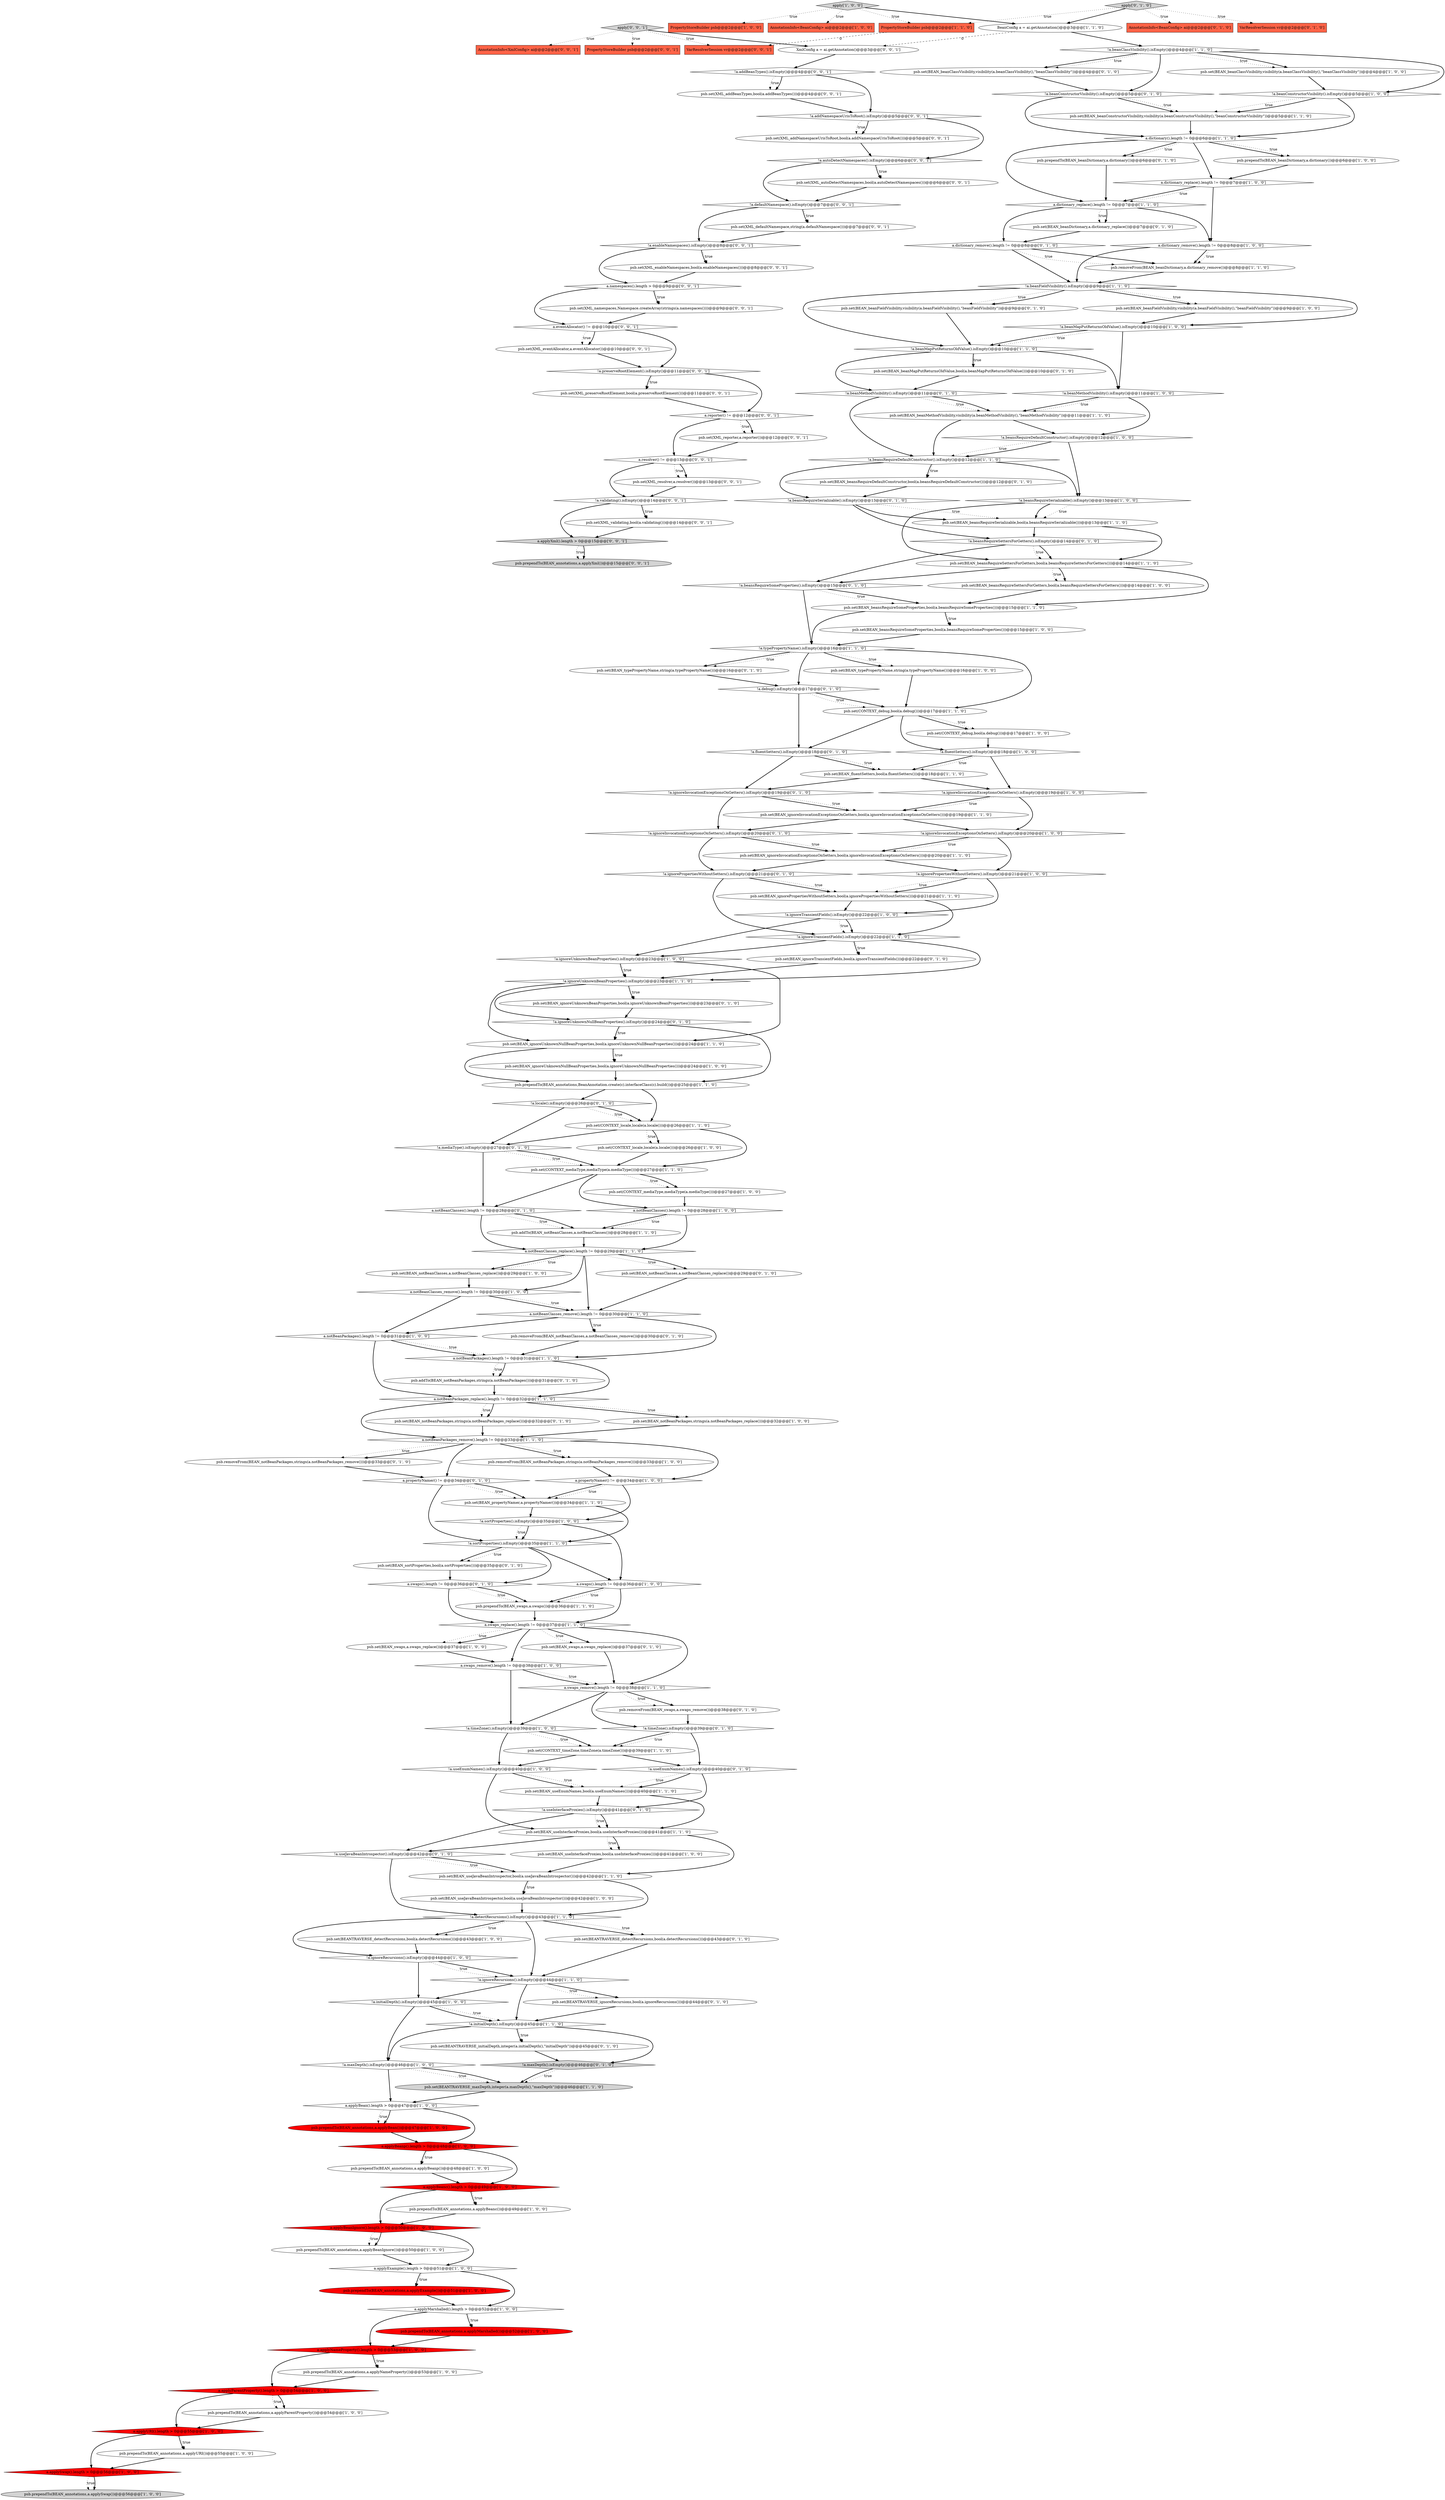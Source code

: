 digraph {
125 [style = filled, label = "!a.beansRequireSettersForGetters().isEmpty()@@@14@@@['0', '1', '0']", fillcolor = white, shape = diamond image = "AAA0AAABBB2BBB"];
111 [style = filled, label = "!a.fluentSetters().isEmpty()@@@18@@@['0', '1', '0']", fillcolor = white, shape = diamond image = "AAA0AAABBB2BBB"];
71 [style = filled, label = "PropertyStoreBuilder psb@@@2@@@['1', '0', '0']", fillcolor = tomato, shape = box image = "AAA0AAABBB1BBB"];
157 [style = filled, label = "XmlConfig a = ai.getAnnotation()@@@3@@@['0', '0', '1']", fillcolor = white, shape = ellipse image = "AAA0AAABBB3BBB"];
170 [style = filled, label = "!a.enableNamespaces().isEmpty()@@@8@@@['0', '0', '1']", fillcolor = white, shape = diamond image = "AAA0AAABBB3BBB"];
15 [style = filled, label = "a.applyBeanIgnore().length > 0@@@50@@@['1', '0', '0']", fillcolor = red, shape = diamond image = "AAA1AAABBB1BBB"];
128 [style = filled, label = "!a.ignorePropertiesWithoutSetters().isEmpty()@@@21@@@['0', '1', '0']", fillcolor = white, shape = diamond image = "AAA0AAABBB2BBB"];
166 [style = filled, label = "psb.set(XML_addNamespaceUrisToRoot,bool(a.addNamespaceUrisToRoot()))@@@5@@@['0', '0', '1']", fillcolor = white, shape = ellipse image = "AAA0AAABBB3BBB"];
25 [style = filled, label = "a.dictionary_remove().length != 0@@@8@@@['1', '0', '0']", fillcolor = white, shape = diamond image = "AAA0AAABBB1BBB"];
43 [style = filled, label = "psb.set(BEAN_useInterfaceProxies,bool(a.useInterfaceProxies()))@@@41@@@['1', '1', '0']", fillcolor = white, shape = ellipse image = "AAA0AAABBB1BBB"];
116 [style = filled, label = "psb.set(BEAN_beanClassVisibility,visibility(a.beanClassVisibility(),\"beanClassVisibility\"))@@@4@@@['0', '1', '0']", fillcolor = white, shape = ellipse image = "AAA0AAABBB2BBB"];
178 [style = filled, label = "!a.validating().isEmpty()@@@14@@@['0', '0', '1']", fillcolor = white, shape = diamond image = "AAA0AAABBB3BBB"];
50 [style = filled, label = "!a.beansRequireDefaultConstructor().isEmpty()@@@12@@@['1', '0', '0']", fillcolor = white, shape = diamond image = "AAA0AAABBB1BBB"];
130 [style = filled, label = "!a.ignoreUnknownNullBeanProperties().isEmpty()@@@24@@@['0', '1', '0']", fillcolor = white, shape = diamond image = "AAA0AAABBB2BBB"];
57 [style = filled, label = "psb.prependTo(BEAN_beanDictionary,a.dictionary())@@@6@@@['1', '0', '0']", fillcolor = white, shape = ellipse image = "AAA0AAABBB1BBB"];
94 [style = filled, label = "a.notBeanPackages_remove().length != 0@@@33@@@['1', '1', '0']", fillcolor = white, shape = diamond image = "AAA0AAABBB1BBB"];
152 [style = filled, label = "!a.beansRequireSomeProperties().isEmpty()@@@15@@@['0', '1', '0']", fillcolor = white, shape = diamond image = "AAA0AAABBB2BBB"];
156 [style = filled, label = "!a.defaultNamespace().isEmpty()@@@7@@@['0', '0', '1']", fillcolor = white, shape = diamond image = "AAA0AAABBB3BBB"];
104 [style = filled, label = "!a.ignoreRecursions().isEmpty()@@@44@@@['1', '1', '0']", fillcolor = white, shape = diamond image = "AAA0AAABBB1BBB"];
164 [style = filled, label = "psb.set(XML_defaultNamespace,string(a.defaultNamespace()))@@@7@@@['0', '0', '1']", fillcolor = white, shape = ellipse image = "AAA0AAABBB3BBB"];
69 [style = filled, label = "a.applyParentProperty().length > 0@@@54@@@['1', '0', '0']", fillcolor = red, shape = diamond image = "AAA1AAABBB1BBB"];
172 [style = filled, label = "!a.preserveRootElement().isEmpty()@@@11@@@['0', '0', '1']", fillcolor = white, shape = diamond image = "AAA0AAABBB3BBB"];
61 [style = filled, label = "!a.fluentSetters().isEmpty()@@@18@@@['1', '0', '0']", fillcolor = white, shape = diamond image = "AAA0AAABBB1BBB"];
120 [style = filled, label = "!a.beanConstructorVisibility().isEmpty()@@@5@@@['0', '1', '0']", fillcolor = white, shape = diamond image = "AAA0AAABBB2BBB"];
65 [style = filled, label = "psb.prependTo(BEAN_annotations,a.applyBean())@@@47@@@['1', '0', '0']", fillcolor = red, shape = ellipse image = "AAA1AAABBB1BBB"];
9 [style = filled, label = "!a.ignoreUnknownBeanProperties().isEmpty()@@@23@@@['1', '1', '0']", fillcolor = white, shape = diamond image = "AAA0AAABBB1BBB"];
8 [style = filled, label = "psb.set(BEAN_useJavaBeanIntrospector,bool(a.useJavaBeanIntrospector()))@@@42@@@['1', '0', '0']", fillcolor = white, shape = ellipse image = "AAA0AAABBB1BBB"];
101 [style = filled, label = "psb.set(CONTEXT_locale,locale(a.locale()))@@@26@@@['1', '1', '0']", fillcolor = white, shape = ellipse image = "AAA0AAABBB1BBB"];
121 [style = filled, label = "AnnotationInfo<BeanConfig> ai@@@2@@@['0', '1', '0']", fillcolor = tomato, shape = box image = "AAA0AAABBB2BBB"];
97 [style = filled, label = "psb.set(BEAN_fluentSetters,bool(a.fluentSetters()))@@@18@@@['1', '1', '0']", fillcolor = white, shape = ellipse image = "AAA0AAABBB1BBB"];
79 [style = filled, label = "apply['1', '0', '0']", fillcolor = lightgray, shape = diamond image = "AAA0AAABBB1BBB"];
22 [style = filled, label = "AnnotationInfo<BeanConfig> ai@@@2@@@['1', '0', '0']", fillcolor = tomato, shape = box image = "AAA0AAABBB1BBB"];
146 [style = filled, label = "psb.removeFrom(BEAN_notBeanPackages,strings(a.notBeanPackages_remove()))@@@33@@@['0', '1', '0']", fillcolor = white, shape = ellipse image = "AAA0AAABBB2BBB"];
66 [style = filled, label = "psb.removeFrom(BEAN_beanDictionary,a.dictionary_remove())@@@8@@@['1', '1', '0']", fillcolor = white, shape = ellipse image = "AAA0AAABBB1BBB"];
108 [style = filled, label = "a.dictionary_replace().length != 0@@@7@@@['1', '0', '0']", fillcolor = white, shape = diamond image = "AAA0AAABBB1BBB"];
119 [style = filled, label = "!a.ignoreInvocationExceptionsOnSetters().isEmpty()@@@20@@@['0', '1', '0']", fillcolor = white, shape = diamond image = "AAA0AAABBB2BBB"];
110 [style = filled, label = "!a.useJavaBeanIntrospector().isEmpty()@@@42@@@['0', '1', '0']", fillcolor = white, shape = diamond image = "AAA0AAABBB2BBB"];
124 [style = filled, label = "VarResolverSession vr@@@2@@@['0', '1', '0']", fillcolor = tomato, shape = box image = "AAA0AAABBB2BBB"];
42 [style = filled, label = "!a.ignoreInvocationExceptionsOnSetters().isEmpty()@@@20@@@['1', '0', '0']", fillcolor = white, shape = diamond image = "AAA0AAABBB1BBB"];
16 [style = filled, label = "psb.set(CONTEXT_mediaType,mediaType(a.mediaType()))@@@27@@@['1', '0', '0']", fillcolor = white, shape = ellipse image = "AAA0AAABBB1BBB"];
122 [style = filled, label = "psb.set(BEAN_beanFieldVisibility,visibility(a.beanFieldVisibility(),\"beanFieldVisibility\"))@@@9@@@['0', '1', '0']", fillcolor = white, shape = ellipse image = "AAA0AAABBB2BBB"];
147 [style = filled, label = "a.dictionary_remove().length != 0@@@8@@@['0', '1', '0']", fillcolor = white, shape = diamond image = "AAA0AAABBB2BBB"];
153 [style = filled, label = "psb.set(BEAN_notBeanPackages,strings(a.notBeanPackages_replace()))@@@32@@@['0', '1', '0']", fillcolor = white, shape = ellipse image = "AAA0AAABBB2BBB"];
10 [style = filled, label = "psb.prependTo(BEAN_annotations,a.applyBeanc())@@@49@@@['1', '0', '0']", fillcolor = white, shape = ellipse image = "AAA0AAABBB1BBB"];
99 [style = filled, label = "psb.set(BEAN_notBeanClasses,a.notBeanClasses_replace())@@@29@@@['1', '0', '0']", fillcolor = white, shape = ellipse image = "AAA0AAABBB1BBB"];
179 [style = filled, label = "psb.set(XML_autoDetectNamespaces,bool(a.autoDetectNamespaces()))@@@6@@@['0', '0', '1']", fillcolor = white, shape = ellipse image = "AAA0AAABBB3BBB"];
117 [style = filled, label = "!a.timeZone().isEmpty()@@@39@@@['0', '1', '0']", fillcolor = white, shape = diamond image = "AAA0AAABBB2BBB"];
48 [style = filled, label = "psb.set(BEAN_beanClassVisibility,visibility(a.beanClassVisibility(),\"beanClassVisibility\"))@@@4@@@['1', '0', '0']", fillcolor = white, shape = ellipse image = "AAA0AAABBB1BBB"];
1 [style = filled, label = "psb.set(BEAN_beansRequireSomeProperties,bool(a.beansRequireSomeProperties()))@@@15@@@['1', '0', '0']", fillcolor = white, shape = ellipse image = "AAA0AAABBB1BBB"];
35 [style = filled, label = "!a.beanMapPutReturnsOldValue().isEmpty()@@@10@@@['1', '0', '0']", fillcolor = white, shape = diamond image = "AAA0AAABBB1BBB"];
173 [style = filled, label = "VarResolverSession vr@@@2@@@['0', '0', '1']", fillcolor = tomato, shape = box image = "AAA0AAABBB3BBB"];
81 [style = filled, label = "!a.initialDepth().isEmpty()@@@45@@@['1', '1', '0']", fillcolor = white, shape = diamond image = "AAA0AAABBB1BBB"];
56 [style = filled, label = "psb.set(BEAN_beansRequireSettersForGetters,bool(a.beansRequireSettersForGetters()))@@@14@@@['1', '1', '0']", fillcolor = white, shape = ellipse image = "AAA0AAABBB1BBB"];
123 [style = filled, label = "a.notBeanClasses().length != 0@@@28@@@['0', '1', '0']", fillcolor = white, shape = diamond image = "AAA0AAABBB2BBB"];
90 [style = filled, label = "a.applyNameProperty().length > 0@@@53@@@['1', '0', '0']", fillcolor = red, shape = diamond image = "AAA1AAABBB1BBB"];
134 [style = filled, label = "psb.set(BEAN_typePropertyName,string(a.typePropertyName()))@@@16@@@['0', '1', '0']", fillcolor = white, shape = ellipse image = "AAA0AAABBB2BBB"];
36 [style = filled, label = "psb.set(BEAN_beanMethodVisibility,visibility(a.beanMethodVisibility(),\"beanMethodVisibility\"))@@@11@@@['1', '1', '0']", fillcolor = white, shape = ellipse image = "AAA0AAABBB1BBB"];
112 [style = filled, label = "psb.set(BEAN_swaps,a.swaps_replace())@@@37@@@['0', '1', '0']", fillcolor = white, shape = ellipse image = "AAA0AAABBB2BBB"];
3 [style = filled, label = "psb.prependTo(BEAN_annotations,a.applyBeanIgnore())@@@50@@@['1', '0', '0']", fillcolor = white, shape = ellipse image = "AAA0AAABBB1BBB"];
60 [style = filled, label = "psb.prependTo(BEAN_annotations,a.applyExample())@@@51@@@['1', '0', '0']", fillcolor = red, shape = ellipse image = "AAA1AAABBB1BBB"];
0 [style = filled, label = "a.applyMarshalled().length > 0@@@52@@@['1', '0', '0']", fillcolor = white, shape = diamond image = "AAA0AAABBB1BBB"];
5 [style = filled, label = "!a.beanMethodVisibility().isEmpty()@@@11@@@['1', '0', '0']", fillcolor = white, shape = diamond image = "AAA0AAABBB1BBB"];
39 [style = filled, label = "a.notBeanPackages().length != 0@@@31@@@['1', '0', '0']", fillcolor = white, shape = diamond image = "AAA0AAABBB1BBB"];
55 [style = filled, label = "psb.set(BEAN_swaps,a.swaps_replace())@@@37@@@['1', '0', '0']", fillcolor = white, shape = ellipse image = "AAA0AAABBB1BBB"];
82 [style = filled, label = "!a.beanClassVisibility().isEmpty()@@@4@@@['1', '1', '0']", fillcolor = white, shape = diamond image = "AAA0AAABBB1BBB"];
143 [style = filled, label = "!a.ignoreInvocationExceptionsOnGetters().isEmpty()@@@19@@@['0', '1', '0']", fillcolor = white, shape = diamond image = "AAA0AAABBB2BBB"];
118 [style = filled, label = "apply['0', '1', '0']", fillcolor = lightgray, shape = diamond image = "AAA0AAABBB2BBB"];
58 [style = filled, label = "!a.typePropertyName().isEmpty()@@@16@@@['1', '1', '0']", fillcolor = white, shape = diamond image = "AAA0AAABBB1BBB"];
89 [style = filled, label = "psb.set(CONTEXT_locale,locale(a.locale()))@@@26@@@['1', '0', '0']", fillcolor = white, shape = ellipse image = "AAA0AAABBB1BBB"];
107 [style = filled, label = "a.applySwap().length > 0@@@56@@@['1', '0', '0']", fillcolor = red, shape = diamond image = "AAA1AAABBB1BBB"];
26 [style = filled, label = "!a.ignoreTransientFields().isEmpty()@@@22@@@['1', '0', '0']", fillcolor = white, shape = diamond image = "AAA0AAABBB1BBB"];
30 [style = filled, label = "a.applyURI().length > 0@@@55@@@['1', '0', '0']", fillcolor = red, shape = diamond image = "AAA1AAABBB1BBB"];
88 [style = filled, label = "psb.set(CONTEXT_debug,bool(a.debug()))@@@17@@@['1', '1', '0']", fillcolor = white, shape = ellipse image = "AAA0AAABBB1BBB"];
168 [style = filled, label = "!a.addBeanTypes().isEmpty()@@@4@@@['0', '0', '1']", fillcolor = white, shape = diamond image = "AAA0AAABBB3BBB"];
160 [style = filled, label = "a.reporter() != @@@12@@@['0', '0', '1']", fillcolor = white, shape = diamond image = "AAA0AAABBB3BBB"];
87 [style = filled, label = "psb.set(BEAN_beansRequireSerializable,bool(a.beansRequireSerializable()))@@@13@@@['1', '1', '0']", fillcolor = white, shape = ellipse image = "AAA0AAABBB1BBB"];
2 [style = filled, label = "psb.prependTo(BEAN_annotations,BeanAnnotation.create(c).interfaceClass(c).build())@@@25@@@['1', '1', '0']", fillcolor = white, shape = ellipse image = "AAA0AAABBB1BBB"];
53 [style = filled, label = "!a.useEnumNames().isEmpty()@@@40@@@['1', '0', '0']", fillcolor = white, shape = diamond image = "AAA0AAABBB1BBB"];
151 [style = filled, label = "psb.removeFrom(BEAN_notBeanClasses,a.notBeanClasses_remove())@@@30@@@['0', '1', '0']", fillcolor = white, shape = ellipse image = "AAA0AAABBB2BBB"];
6 [style = filled, label = "psb.set(BEAN_beansRequireSomeProperties,bool(a.beansRequireSomeProperties()))@@@15@@@['1', '1', '0']", fillcolor = white, shape = ellipse image = "AAA0AAABBB1BBB"];
132 [style = filled, label = "!a.maxDepth().isEmpty()@@@46@@@['0', '1', '0']", fillcolor = lightgray, shape = diamond image = "AAA0AAABBB2BBB"];
139 [style = filled, label = "!a.beansRequireSerializable().isEmpty()@@@13@@@['0', '1', '0']", fillcolor = white, shape = diamond image = "AAA0AAABBB2BBB"];
52 [style = filled, label = "psb.set(CONTEXT_timeZone,timeZone(a.timeZone()))@@@39@@@['1', '1', '0']", fillcolor = white, shape = ellipse image = "AAA0AAABBB1BBB"];
175 [style = filled, label = "psb.set(XML_preserveRootElement,bool(a.preserveRootElement()))@@@11@@@['0', '0', '1']", fillcolor = white, shape = ellipse image = "AAA0AAABBB3BBB"];
27 [style = filled, label = "a.swaps().length != 0@@@36@@@['1', '0', '0']", fillcolor = white, shape = diamond image = "AAA0AAABBB1BBB"];
167 [style = filled, label = "a.namespaces().length > 0@@@9@@@['0', '0', '1']", fillcolor = white, shape = diamond image = "AAA0AAABBB3BBB"];
163 [style = filled, label = "psb.set(XML_enableNamespaces,bool(a.enableNamespaces()))@@@8@@@['0', '0', '1']", fillcolor = white, shape = ellipse image = "AAA0AAABBB3BBB"];
37 [style = filled, label = "psb.prependTo(BEAN_annotations,a.applyBeanp())@@@48@@@['1', '0', '0']", fillcolor = white, shape = ellipse image = "AAA0AAABBB1BBB"];
19 [style = filled, label = "psb.set(BEAN_typePropertyName,string(a.typePropertyName()))@@@16@@@['1', '0', '0']", fillcolor = white, shape = ellipse image = "AAA0AAABBB1BBB"];
51 [style = filled, label = "a.applyExample().length > 0@@@51@@@['1', '0', '0']", fillcolor = white, shape = diamond image = "AAA0AAABBB1BBB"];
113 [style = filled, label = "!a.useInterfaceProxies().isEmpty()@@@41@@@['0', '1', '0']", fillcolor = white, shape = diamond image = "AAA0AAABBB2BBB"];
64 [style = filled, label = "psb.prependTo(BEAN_annotations,a.applySwap())@@@56@@@['1', '0', '0']", fillcolor = lightgray, shape = ellipse image = "AAA0AAABBB1BBB"];
106 [style = filled, label = "psb.set(BEAN_ignoreUnknownNullBeanProperties,bool(a.ignoreUnknownNullBeanProperties()))@@@24@@@['1', '1', '0']", fillcolor = white, shape = ellipse image = "AAA0AAABBB1BBB"];
20 [style = filled, label = "a.notBeanClasses_remove().length != 0@@@30@@@['1', '0', '0']", fillcolor = white, shape = diamond image = "AAA0AAABBB1BBB"];
76 [style = filled, label = "psb.set(BEAN_useEnumNames,bool(a.useEnumNames()))@@@40@@@['1', '1', '0']", fillcolor = white, shape = ellipse image = "AAA0AAABBB1BBB"];
150 [style = filled, label = "psb.set(BEAN_beansRequireDefaultConstructor,bool(a.beansRequireDefaultConstructor()))@@@12@@@['0', '1', '0']", fillcolor = white, shape = ellipse image = "AAA0AAABBB2BBB"];
174 [style = filled, label = "psb.set(XML_eventAllocator,a.eventAllocator())@@@10@@@['0', '0', '1']", fillcolor = white, shape = ellipse image = "AAA0AAABBB3BBB"];
103 [style = filled, label = "a.swaps_replace().length != 0@@@37@@@['1', '1', '0']", fillcolor = white, shape = diamond image = "AAA0AAABBB1BBB"];
38 [style = filled, label = "psb.prependTo(BEAN_annotations,a.applyNameProperty())@@@53@@@['1', '0', '0']", fillcolor = white, shape = ellipse image = "AAA0AAABBB1BBB"];
155 [style = filled, label = "a.resolver() != @@@13@@@['0', '0', '1']", fillcolor = white, shape = diamond image = "AAA0AAABBB3BBB"];
46 [style = filled, label = "!a.ignoreInvocationExceptionsOnGetters().isEmpty()@@@19@@@['1', '0', '0']", fillcolor = white, shape = diamond image = "AAA0AAABBB1BBB"];
63 [style = filled, label = "a.dictionary().length != 0@@@6@@@['1', '1', '0']", fillcolor = white, shape = diamond image = "AAA0AAABBB1BBB"];
78 [style = filled, label = "psb.set(BEAN_ignorePropertiesWithoutSetters,bool(a.ignorePropertiesWithoutSetters()))@@@21@@@['1', '1', '0']", fillcolor = white, shape = ellipse image = "AAA0AAABBB1BBB"];
62 [style = filled, label = "!a.beanFieldVisibility().isEmpty()@@@9@@@['1', '1', '0']", fillcolor = white, shape = diamond image = "AAA0AAABBB1BBB"];
74 [style = filled, label = "a.notBeanPackages().length != 0@@@31@@@['1', '1', '0']", fillcolor = white, shape = diamond image = "AAA0AAABBB1BBB"];
75 [style = filled, label = "!a.beanMapPutReturnsOldValue().isEmpty()@@@10@@@['1', '1', '0']", fillcolor = white, shape = diamond image = "AAA0AAABBB1BBB"];
169 [style = filled, label = "!a.autoDetectNamespaces().isEmpty()@@@6@@@['0', '0', '1']", fillcolor = white, shape = diamond image = "AAA0AAABBB3BBB"];
29 [style = filled, label = "a.applyBean().length > 0@@@47@@@['1', '0', '0']", fillcolor = white, shape = diamond image = "AAA0AAABBB1BBB"];
138 [style = filled, label = "psb.addTo(BEAN_notBeanPackages,strings(a.notBeanPackages()))@@@31@@@['0', '1', '0']", fillcolor = white, shape = ellipse image = "AAA0AAABBB2BBB"];
40 [style = filled, label = "!a.sortProperties().isEmpty()@@@35@@@['1', '0', '0']", fillcolor = white, shape = diamond image = "AAA0AAABBB1BBB"];
181 [style = filled, label = "apply['0', '0', '1']", fillcolor = lightgray, shape = diamond image = "AAA0AAABBB3BBB"];
14 [style = filled, label = "psb.set(BEAN_ignoreUnknownNullBeanProperties,bool(a.ignoreUnknownNullBeanProperties()))@@@24@@@['1', '0', '0']", fillcolor = white, shape = ellipse image = "AAA0AAABBB1BBB"];
80 [style = filled, label = "psb.set(CONTEXT_mediaType,mediaType(a.mediaType()))@@@27@@@['1', '1', '0']", fillcolor = white, shape = ellipse image = "AAA0AAABBB1BBB"];
17 [style = filled, label = "psb.prependTo(BEAN_annotations,a.applyURI())@@@55@@@['1', '0', '0']", fillcolor = white, shape = ellipse image = "AAA0AAABBB1BBB"];
86 [style = filled, label = "psb.set(BEAN_useJavaBeanIntrospector,bool(a.useJavaBeanIntrospector()))@@@42@@@['1', '1', '0']", fillcolor = white, shape = ellipse image = "AAA0AAABBB1BBB"];
133 [style = filled, label = "psb.prependTo(BEAN_beanDictionary,a.dictionary())@@@6@@@['0', '1', '0']", fillcolor = white, shape = ellipse image = "AAA0AAABBB2BBB"];
136 [style = filled, label = "a.propertyNamer() != @@@34@@@['0', '1', '0']", fillcolor = white, shape = diamond image = "AAA0AAABBB2BBB"];
73 [style = filled, label = "!a.sortProperties().isEmpty()@@@35@@@['1', '1', '0']", fillcolor = white, shape = diamond image = "AAA0AAABBB1BBB"];
41 [style = filled, label = "psb.addTo(BEAN_notBeanClasses,a.notBeanClasses())@@@28@@@['1', '1', '0']", fillcolor = white, shape = ellipse image = "AAA0AAABBB1BBB"];
96 [style = filled, label = "psb.set(BEAN_beanConstructorVisibility,visibility(a.beanConstructorVisibility(),\"beanConstructorVisibility\"))@@@5@@@['1', '1', '0']", fillcolor = white, shape = ellipse image = "AAA0AAABBB1BBB"];
68 [style = filled, label = "a.applyBeanp().length > 0@@@48@@@['1', '0', '0']", fillcolor = red, shape = diamond image = "AAA1AAABBB1BBB"];
12 [style = filled, label = "!a.initialDepth().isEmpty()@@@45@@@['1', '0', '0']", fillcolor = white, shape = diamond image = "AAA0AAABBB1BBB"];
83 [style = filled, label = "psb.prependTo(BEAN_annotations,a.applyMarshalled())@@@52@@@['1', '0', '0']", fillcolor = red, shape = ellipse image = "AAA1AAABBB1BBB"];
67 [style = filled, label = "a.notBeanClasses_remove().length != 0@@@30@@@['1', '1', '0']", fillcolor = white, shape = diamond image = "AAA0AAABBB1BBB"];
142 [style = filled, label = "!a.locale().isEmpty()@@@26@@@['0', '1', '0']", fillcolor = white, shape = diamond image = "AAA0AAABBB2BBB"];
176 [style = filled, label = "psb.prependTo(BEAN_annotations,a.applyXml())@@@15@@@['0', '0', '1']", fillcolor = lightgray, shape = ellipse image = "AAA0AAABBB3BBB"];
92 [style = filled, label = "psb.set(BEAN_ignoreInvocationExceptionsOnSetters,bool(a.ignoreInvocationExceptionsOnSetters()))@@@20@@@['1', '1', '0']", fillcolor = white, shape = ellipse image = "AAA0AAABBB1BBB"];
144 [style = filled, label = "!a.useEnumNames().isEmpty()@@@40@@@['0', '1', '0']", fillcolor = white, shape = diamond image = "AAA0AAABBB2BBB"];
149 [style = filled, label = "a.swaps().length != 0@@@36@@@['0', '1', '0']", fillcolor = white, shape = diamond image = "AAA0AAABBB2BBB"];
31 [style = filled, label = "psb.set(BEAN_useInterfaceProxies,bool(a.useInterfaceProxies()))@@@41@@@['1', '0', '0']", fillcolor = white, shape = ellipse image = "AAA0AAABBB1BBB"];
135 [style = filled, label = "!a.debug().isEmpty()@@@17@@@['0', '1', '0']", fillcolor = white, shape = diamond image = "AAA0AAABBB2BBB"];
140 [style = filled, label = "psb.set(BEAN_beanMapPutReturnsOldValue,bool(a.beanMapPutReturnsOldValue()))@@@10@@@['0', '1', '0']", fillcolor = white, shape = ellipse image = "AAA0AAABBB2BBB"];
32 [style = filled, label = "psb.set(BEAN_beansRequireSettersForGetters,bool(a.beansRequireSettersForGetters()))@@@14@@@['1', '0', '0']", fillcolor = white, shape = ellipse image = "AAA0AAABBB1BBB"];
18 [style = filled, label = "psb.removeFrom(BEAN_notBeanPackages,strings(a.notBeanPackages_remove()))@@@33@@@['1', '0', '0']", fillcolor = white, shape = ellipse image = "AAA0AAABBB1BBB"];
105 [style = filled, label = "a.notBeanClasses_replace().length != 0@@@29@@@['1', '1', '0']", fillcolor = white, shape = diamond image = "AAA0AAABBB1BBB"];
141 [style = filled, label = "psb.set(BEAN_ignoreTransientFields,bool(a.ignoreTransientFields()))@@@22@@@['0', '1', '0']", fillcolor = white, shape = ellipse image = "AAA0AAABBB2BBB"];
4 [style = filled, label = "psb.set(BEAN_beanFieldVisibility,visibility(a.beanFieldVisibility(),\"beanFieldVisibility\"))@@@9@@@['1', '0', '0']", fillcolor = white, shape = ellipse image = "AAA0AAABBB1BBB"];
28 [style = filled, label = "psb.prependTo(BEAN_annotations,a.applyParentProperty())@@@54@@@['1', '0', '0']", fillcolor = white, shape = ellipse image = "AAA0AAABBB1BBB"];
93 [style = filled, label = "!a.ignoreTransientFields().isEmpty()@@@22@@@['1', '1', '0']", fillcolor = white, shape = diamond image = "AAA0AAABBB1BBB"];
91 [style = filled, label = "!a.detectRecursions().isEmpty()@@@43@@@['1', '1', '0']", fillcolor = white, shape = diamond image = "AAA0AAABBB1BBB"];
154 [style = filled, label = "psb.set(BEAN_notBeanClasses,a.notBeanClasses_replace())@@@29@@@['0', '1', '0']", fillcolor = white, shape = ellipse image = "AAA0AAABBB2BBB"];
131 [style = filled, label = "psb.set(BEANTRAVERSE_detectRecursions,bool(a.detectRecursions()))@@@43@@@['0', '1', '0']", fillcolor = white, shape = ellipse image = "AAA0AAABBB2BBB"];
109 [style = filled, label = "a.dictionary_replace().length != 0@@@7@@@['1', '1', '0']", fillcolor = white, shape = diamond image = "AAA0AAABBB1BBB"];
183 [style = filled, label = "psb.set(XML_addBeanTypes,bool(a.addBeanTypes()))@@@4@@@['0', '0', '1']", fillcolor = white, shape = ellipse image = "AAA0AAABBB3BBB"];
145 [style = filled, label = "psb.set(BEANTRAVERSE_initialDepth,integer(a.initialDepth(),\"initialDepth\"))@@@45@@@['0', '1', '0']", fillcolor = white, shape = ellipse image = "AAA0AAABBB2BBB"];
84 [style = filled, label = "psb.set(BEAN_ignoreInvocationExceptionsOnGetters,bool(a.ignoreInvocationExceptionsOnGetters()))@@@19@@@['1', '1', '0']", fillcolor = white, shape = ellipse image = "AAA0AAABBB1BBB"];
159 [style = filled, label = "a.applyXml().length > 0@@@15@@@['0', '0', '1']", fillcolor = lightgray, shape = diamond image = "AAA0AAABBB3BBB"];
72 [style = filled, label = "!a.beansRequireSerializable().isEmpty()@@@13@@@['1', '0', '0']", fillcolor = white, shape = diamond image = "AAA0AAABBB1BBB"];
180 [style = filled, label = "psb.set(XML_resolver,a.resolver())@@@13@@@['0', '0', '1']", fillcolor = white, shape = ellipse image = "AAA0AAABBB3BBB"];
137 [style = filled, label = "psb.set(BEAN_sortProperties,bool(a.sortProperties()))@@@35@@@['0', '1', '0']", fillcolor = white, shape = ellipse image = "AAA0AAABBB2BBB"];
34 [style = filled, label = "psb.set(BEAN_notBeanPackages,strings(a.notBeanPackages_replace()))@@@32@@@['1', '0', '0']", fillcolor = white, shape = ellipse image = "AAA0AAABBB1BBB"];
54 [style = filled, label = "psb.prependTo(BEAN_swaps,a.swaps())@@@36@@@['1', '1', '0']", fillcolor = white, shape = ellipse image = "AAA0AAABBB1BBB"];
23 [style = filled, label = "a.propertyNamer() != @@@34@@@['1', '0', '0']", fillcolor = white, shape = diamond image = "AAA0AAABBB1BBB"];
70 [style = filled, label = "!a.beanConstructorVisibility().isEmpty()@@@5@@@['1', '0', '0']", fillcolor = white, shape = diamond image = "AAA0AAABBB1BBB"];
47 [style = filled, label = "!a.ignorePropertiesWithoutSetters().isEmpty()@@@21@@@['1', '0', '0']", fillcolor = white, shape = diamond image = "AAA0AAABBB1BBB"];
115 [style = filled, label = "psb.set(BEANTRAVERSE_ignoreRecursions,bool(a.ignoreRecursions()))@@@44@@@['0', '1', '0']", fillcolor = white, shape = ellipse image = "AAA0AAABBB2BBB"];
126 [style = filled, label = "!a.mediaType().isEmpty()@@@27@@@['0', '1', '0']", fillcolor = white, shape = diamond image = "AAA0AAABBB2BBB"];
102 [style = filled, label = "!a.beansRequireDefaultConstructor().isEmpty()@@@12@@@['1', '1', '0']", fillcolor = white, shape = diamond image = "AAA0AAABBB1BBB"];
171 [style = filled, label = "a.eventAllocator() != @@@10@@@['0', '0', '1']", fillcolor = white, shape = diamond image = "AAA0AAABBB3BBB"];
45 [style = filled, label = "!a.timeZone().isEmpty()@@@39@@@['1', '0', '0']", fillcolor = white, shape = diamond image = "AAA0AAABBB1BBB"];
127 [style = filled, label = "psb.set(BEAN_beanDictionary,a.dictionary_replace())@@@7@@@['0', '1', '0']", fillcolor = white, shape = ellipse image = "AAA0AAABBB2BBB"];
165 [style = filled, label = "PropertyStoreBuilder psb@@@2@@@['0', '0', '1']", fillcolor = tomato, shape = box image = "AAA0AAABBB3BBB"];
100 [style = filled, label = "a.swaps_remove().length != 0@@@38@@@['1', '1', '0']", fillcolor = white, shape = diamond image = "AAA0AAABBB1BBB"];
162 [style = filled, label = "AnnotationInfo<XmlConfig> ai@@@2@@@['0', '0', '1']", fillcolor = tomato, shape = box image = "AAA0AAABBB3BBB"];
59 [style = filled, label = "psb.set(BEANTRAVERSE_maxDepth,integer(a.maxDepth(),\"maxDepth\"))@@@46@@@['1', '1', '0']", fillcolor = lightgray, shape = ellipse image = "AAA0AAABBB1BBB"];
177 [style = filled, label = "!a.addNamespaceUrisToRoot().isEmpty()@@@5@@@['0', '0', '1']", fillcolor = white, shape = diamond image = "AAA0AAABBB3BBB"];
21 [style = filled, label = "a.notBeanClasses().length != 0@@@28@@@['1', '0', '0']", fillcolor = white, shape = diamond image = "AAA0AAABBB1BBB"];
77 [style = filled, label = "!a.ignoreRecursions().isEmpty()@@@44@@@['1', '0', '0']", fillcolor = white, shape = diamond image = "AAA0AAABBB1BBB"];
95 [style = filled, label = "a.notBeanPackages_replace().length != 0@@@32@@@['1', '1', '0']", fillcolor = white, shape = diamond image = "AAA0AAABBB1BBB"];
33 [style = filled, label = "!a.maxDepth().isEmpty()@@@46@@@['1', '0', '0']", fillcolor = white, shape = diamond image = "AAA0AAABBB1BBB"];
11 [style = filled, label = "psb.set(CONTEXT_debug,bool(a.debug()))@@@17@@@['1', '0', '0']", fillcolor = white, shape = ellipse image = "AAA0AAABBB1BBB"];
98 [style = filled, label = "a.swaps_remove().length != 0@@@38@@@['1', '0', '0']", fillcolor = white, shape = diamond image = "AAA0AAABBB1BBB"];
129 [style = filled, label = "psb.set(BEAN_ignoreUnknownBeanProperties,bool(a.ignoreUnknownBeanProperties()))@@@23@@@['0', '1', '0']", fillcolor = white, shape = ellipse image = "AAA0AAABBB2BBB"];
7 [style = filled, label = "!a.ignoreUnknownBeanProperties().isEmpty()@@@23@@@['1', '0', '0']", fillcolor = white, shape = diamond image = "AAA0AAABBB1BBB"];
24 [style = filled, label = "psb.set(BEAN_propertyNamer,a.propertyNamer())@@@34@@@['1', '1', '0']", fillcolor = white, shape = ellipse image = "AAA0AAABBB1BBB"];
161 [style = filled, label = "psb.set(XML_validating,bool(a.validating()))@@@14@@@['0', '0', '1']", fillcolor = white, shape = ellipse image = "AAA0AAABBB3BBB"];
148 [style = filled, label = "psb.removeFrom(BEAN_swaps,a.swaps_remove())@@@38@@@['0', '1', '0']", fillcolor = white, shape = ellipse image = "AAA0AAABBB2BBB"];
13 [style = filled, label = "psb.set(BEANTRAVERSE_detectRecursions,bool(a.detectRecursions()))@@@43@@@['1', '0', '0']", fillcolor = white, shape = ellipse image = "AAA0AAABBB1BBB"];
158 [style = filled, label = "psb.set(XML_namespaces,Namespace.createArray(strings(a.namespaces())))@@@9@@@['0', '0', '1']", fillcolor = white, shape = ellipse image = "AAA0AAABBB3BBB"];
44 [style = filled, label = "BeanConfig a = ai.getAnnotation()@@@3@@@['1', '1', '0']", fillcolor = white, shape = ellipse image = "AAA0AAABBB1BBB"];
114 [style = filled, label = "!a.beanMethodVisibility().isEmpty()@@@11@@@['0', '1', '0']", fillcolor = white, shape = diamond image = "AAA0AAABBB2BBB"];
49 [style = filled, label = "a.applyBeanc().length > 0@@@49@@@['1', '0', '0']", fillcolor = red, shape = diamond image = "AAA1AAABBB1BBB"];
182 [style = filled, label = "psb.set(XML_reporter,a.reporter())@@@12@@@['0', '0', '1']", fillcolor = white, shape = ellipse image = "AAA0AAABBB3BBB"];
85 [style = filled, label = "PropertyStoreBuilder psb@@@2@@@['1', '1', '0']", fillcolor = tomato, shape = box image = "AAA0AAABBB1BBB"];
31->86 [style = bold, label=""];
101->89 [style = dotted, label="true"];
114->36 [style = dotted, label="true"];
168->177 [style = bold, label=""];
181->165 [style = dotted, label="true"];
132->59 [style = dotted, label="true"];
109->147 [style = bold, label=""];
24->73 [style = bold, label=""];
80->16 [style = dotted, label="true"];
68->49 [style = bold, label=""];
100->117 [style = bold, label=""];
109->127 [style = dotted, label="true"];
8->91 [style = bold, label=""];
50->102 [style = bold, label=""];
69->30 [style = bold, label=""];
130->2 [style = bold, label=""];
136->24 [style = dotted, label="true"];
29->65 [style = dotted, label="true"];
65->68 [style = bold, label=""];
63->108 [style = bold, label=""];
152->6 [style = bold, label=""];
136->73 [style = bold, label=""];
118->44 [style = bold, label=""];
134->135 [style = bold, label=""];
94->146 [style = dotted, label="true"];
5->36 [style = bold, label=""];
75->140 [style = bold, label=""];
83->90 [style = bold, label=""];
46->42 [style = bold, label=""];
152->6 [style = dotted, label="true"];
60->0 [style = bold, label=""];
25->62 [style = bold, label=""];
143->84 [style = bold, label=""];
143->84 [style = dotted, label="true"];
104->115 [style = bold, label=""];
73->137 [style = dotted, label="true"];
175->160 [style = bold, label=""];
51->0 [style = bold, label=""];
110->86 [style = dotted, label="true"];
39->95 [style = bold, label=""];
33->29 [style = bold, label=""];
36->102 [style = bold, label=""];
35->5 [style = bold, label=""];
5->36 [style = dotted, label="true"];
20->67 [style = bold, label=""];
51->60 [style = bold, label=""];
110->91 [style = bold, label=""];
80->123 [style = bold, label=""];
0->83 [style = bold, label=""];
170->163 [style = bold, label=""];
80->16 [style = bold, label=""];
76->113 [style = bold, label=""];
38->69 [style = bold, label=""];
82->48 [style = dotted, label="true"];
44->157 [style = dashed, label="0"];
20->39 [style = bold, label=""];
167->171 [style = bold, label=""];
50->72 [style = bold, label=""];
105->20 [style = bold, label=""];
39->74 [style = dotted, label="true"];
106->14 [style = dotted, label="true"];
118->85 [style = dotted, label="true"];
67->151 [style = bold, label=""];
166->169 [style = bold, label=""];
119->92 [style = bold, label=""];
130->106 [style = dotted, label="true"];
58->19 [style = dotted, label="true"];
62->75 [style = bold, label=""];
117->52 [style = bold, label=""];
172->175 [style = dotted, label="true"];
45->53 [style = bold, label=""];
182->155 [style = bold, label=""];
29->65 [style = bold, label=""];
72->87 [style = bold, label=""];
6->1 [style = bold, label=""];
72->56 [style = bold, label=""];
98->100 [style = dotted, label="true"];
168->183 [style = dotted, label="true"];
40->27 [style = bold, label=""];
123->41 [style = dotted, label="true"];
14->2 [style = bold, label=""];
117->144 [style = bold, label=""];
91->131 [style = dotted, label="true"];
125->56 [style = bold, label=""];
126->80 [style = dotted, label="true"];
155->178 [style = bold, label=""];
52->53 [style = bold, label=""];
47->78 [style = dotted, label="true"];
177->166 [style = dotted, label="true"];
58->134 [style = bold, label=""];
161->159 [style = bold, label=""];
62->4 [style = bold, label=""];
2->142 [style = bold, label=""];
128->78 [style = bold, label=""];
139->87 [style = bold, label=""];
0->90 [style = bold, label=""];
108->109 [style = bold, label=""];
26->93 [style = bold, label=""];
86->8 [style = bold, label=""];
12->81 [style = dotted, label="true"];
160->182 [style = dotted, label="true"];
95->94 [style = bold, label=""];
143->119 [style = bold, label=""];
72->87 [style = dotted, label="true"];
23->24 [style = bold, label=""];
56->152 [style = bold, label=""];
104->12 [style = bold, label=""];
82->116 [style = bold, label=""];
43->31 [style = dotted, label="true"];
153->94 [style = bold, label=""];
137->149 [style = bold, label=""];
82->116 [style = dotted, label="true"];
6->58 [style = bold, label=""];
9->129 [style = dotted, label="true"];
91->77 [style = bold, label=""];
25->66 [style = bold, label=""];
101->89 [style = bold, label=""];
73->27 [style = bold, label=""];
37->49 [style = bold, label=""];
35->75 [style = dotted, label="true"];
91->104 [style = bold, label=""];
158->171 [style = bold, label=""];
77->12 [style = bold, label=""];
66->62 [style = bold, label=""];
155->180 [style = dotted, label="true"];
32->6 [style = bold, label=""];
120->63 [style = bold, label=""];
7->9 [style = bold, label=""];
0->83 [style = dotted, label="true"];
53->76 [style = dotted, label="true"];
150->139 [style = bold, label=""];
169->156 [style = bold, label=""];
103->112 [style = bold, label=""];
12->81 [style = bold, label=""];
125->56 [style = dotted, label="true"];
17->107 [style = bold, label=""];
34->94 [style = bold, label=""];
102->150 [style = dotted, label="true"];
174->172 [style = bold, label=""];
61->97 [style = bold, label=""];
26->7 [style = bold, label=""];
73->137 [style = bold, label=""];
56->32 [style = bold, label=""];
126->123 [style = bold, label=""];
21->41 [style = bold, label=""];
45->52 [style = dotted, label="true"];
170->167 [style = bold, label=""];
89->80 [style = bold, label=""];
108->25 [style = bold, label=""];
106->14 [style = bold, label=""];
135->111 [style = bold, label=""];
97->46 [style = bold, label=""];
62->122 [style = dotted, label="true"];
107->64 [style = dotted, label="true"];
84->42 [style = bold, label=""];
75->5 [style = bold, label=""];
70->96 [style = dotted, label="true"];
139->87 [style = dotted, label="true"];
62->122 [style = bold, label=""];
42->92 [style = bold, label=""];
119->92 [style = dotted, label="true"];
99->20 [style = bold, label=""];
164->170 [style = bold, label=""];
103->98 [style = bold, label=""];
103->112 [style = dotted, label="true"];
69->28 [style = dotted, label="true"];
27->103 [style = bold, label=""];
128->93 [style = bold, label=""];
145->132 [style = bold, label=""];
115->81 [style = bold, label=""];
172->160 [style = bold, label=""];
100->45 [style = bold, label=""];
155->180 [style = bold, label=""];
97->143 [style = bold, label=""];
171->172 [style = bold, label=""];
109->25 [style = bold, label=""];
63->57 [style = bold, label=""];
75->114 [style = bold, label=""];
125->152 [style = bold, label=""];
101->80 [style = bold, label=""];
146->136 [style = bold, label=""];
63->133 [style = bold, label=""];
53->76 [style = bold, label=""];
92->128 [style = bold, label=""];
181->157 [style = bold, label=""];
77->104 [style = bold, label=""];
26->93 [style = dotted, label="true"];
74->95 [style = bold, label=""];
21->41 [style = dotted, label="true"];
9->106 [style = bold, label=""];
91->131 [style = bold, label=""];
49->15 [style = bold, label=""];
76->43 [style = bold, label=""];
88->61 [style = bold, label=""];
156->164 [style = bold, label=""];
118->124 [style = dotted, label="true"];
96->63 [style = bold, label=""];
102->150 [style = bold, label=""];
56->32 [style = dotted, label="true"];
177->166 [style = bold, label=""];
4->35 [style = bold, label=""];
58->135 [style = bold, label=""];
10->15 [style = bold, label=""];
101->126 [style = bold, label=""];
171->174 [style = bold, label=""];
84->119 [style = bold, label=""];
50->102 [style = dotted, label="true"];
104->115 [style = dotted, label="true"];
67->74 [style = bold, label=""];
63->109 [style = bold, label=""];
68->37 [style = bold, label=""];
39->74 [style = bold, label=""];
7->9 [style = dotted, label="true"];
46->84 [style = bold, label=""];
167->158 [style = bold, label=""];
79->85 [style = dotted, label="true"];
87->56 [style = bold, label=""];
130->106 [style = bold, label=""];
114->36 [style = bold, label=""];
128->78 [style = dotted, label="true"];
159->176 [style = dotted, label="true"];
105->99 [style = bold, label=""];
177->169 [style = bold, label=""];
16->21 [style = bold, label=""];
41->105 [style = bold, label=""];
111->143 [style = bold, label=""];
123->105 [style = bold, label=""];
183->177 [style = bold, label=""];
79->44 [style = bold, label=""];
126->80 [style = bold, label=""];
117->52 [style = dotted, label="true"];
181->162 [style = dotted, label="true"];
67->151 [style = dotted, label="true"];
88->11 [style = bold, label=""];
106->2 [style = bold, label=""];
118->121 [style = dotted, label="true"];
78->93 [style = bold, label=""];
94->18 [style = bold, label=""];
73->149 [style = bold, label=""];
44->82 [style = bold, label=""];
86->8 [style = dotted, label="true"];
52->144 [style = bold, label=""];
156->164 [style = dotted, label="true"];
61->97 [style = dotted, label="true"];
49->10 [style = bold, label=""];
149->54 [style = dotted, label="true"];
47->26 [style = bold, label=""];
58->19 [style = bold, label=""];
103->55 [style = dotted, label="true"];
98->45 [style = bold, label=""];
178->161 [style = bold, label=""];
77->104 [style = dotted, label="true"];
170->163 [style = dotted, label="true"];
20->67 [style = dotted, label="true"];
105->154 [style = dotted, label="true"];
55->98 [style = bold, label=""];
120->96 [style = bold, label=""];
149->54 [style = bold, label=""];
82->48 [style = bold, label=""];
92->47 [style = bold, label=""];
24->40 [style = bold, label=""];
81->145 [style = bold, label=""];
120->96 [style = dotted, label="true"];
15->3 [style = dotted, label="true"];
147->66 [style = dotted, label="true"];
139->125 [style = bold, label=""];
93->7 [style = bold, label=""];
147->62 [style = bold, label=""];
12->33 [style = bold, label=""];
27->54 [style = bold, label=""];
105->67 [style = bold, label=""];
109->127 [style = bold, label=""];
91->13 [style = bold, label=""];
23->24 [style = dotted, label="true"];
179->156 [style = bold, label=""];
86->91 [style = bold, label=""];
135->88 [style = bold, label=""];
56->6 [style = bold, label=""];
30->17 [style = bold, label=""];
48->70 [style = bold, label=""];
18->23 [style = bold, label=""];
54->103 [style = bold, label=""];
148->117 [style = bold, label=""];
180->178 [style = bold, label=""];
42->47 [style = bold, label=""];
88->111 [style = bold, label=""];
62->35 [style = bold, label=""];
9->129 [style = bold, label=""];
149->103 [style = bold, label=""];
98->100 [style = bold, label=""];
21->105 [style = bold, label=""];
112->100 [style = bold, label=""];
69->28 [style = bold, label=""];
102->72 [style = bold, label=""];
127->147 [style = bold, label=""];
7->106 [style = bold, label=""];
133->109 [style = bold, label=""];
140->114 [style = bold, label=""];
100->148 [style = bold, label=""];
90->38 [style = bold, label=""];
178->161 [style = dotted, label="true"];
113->43 [style = dotted, label="true"];
88->11 [style = dotted, label="true"];
136->24 [style = bold, label=""];
113->110 [style = bold, label=""];
90->69 [style = bold, label=""];
9->130 [style = bold, label=""];
132->59 [style = bold, label=""];
43->31 [style = bold, label=""];
157->168 [style = bold, label=""];
160->182 [style = bold, label=""];
27->54 [style = dotted, label="true"];
79->22 [style = dotted, label="true"];
68->37 [style = dotted, label="true"];
85->173 [style = dashed, label="0"];
57->108 [style = bold, label=""];
116->120 [style = bold, label=""];
168->183 [style = bold, label=""];
159->176 [style = bold, label=""];
74->138 [style = dotted, label="true"];
74->138 [style = bold, label=""];
135->88 [style = dotted, label="true"];
154->67 [style = bold, label=""];
119->128 [style = bold, label=""];
93->141 [style = bold, label=""];
59->29 [style = bold, label=""];
43->110 [style = bold, label=""];
5->50 [style = bold, label=""];
100->148 [style = dotted, label="true"];
67->39 [style = bold, label=""];
142->101 [style = dotted, label="true"];
80->21 [style = bold, label=""];
6->1 [style = dotted, label="true"];
61->46 [style = bold, label=""];
169->179 [style = bold, label=""];
110->86 [style = bold, label=""];
19->88 [style = bold, label=""];
111->97 [style = bold, label=""];
103->55 [style = bold, label=""];
122->75 [style = bold, label=""];
40->73 [style = dotted, label="true"];
111->97 [style = dotted, label="true"];
105->99 [style = dotted, label="true"];
82->120 [style = bold, label=""];
131->104 [style = bold, label=""];
163->167 [style = bold, label=""];
28->30 [style = bold, label=""];
144->76 [style = dotted, label="true"];
93->9 [style = bold, label=""];
144->76 [style = bold, label=""];
129->130 [style = bold, label=""];
90->38 [style = dotted, label="true"];
3->51 [style = bold, label=""];
151->74 [style = bold, label=""];
142->101 [style = bold, label=""];
141->9 [style = bold, label=""];
49->10 [style = dotted, label="true"];
51->60 [style = dotted, label="true"];
1->58 [style = bold, label=""];
94->136 [style = bold, label=""];
103->100 [style = bold, label=""];
172->175 [style = bold, label=""];
95->34 [style = bold, label=""];
36->50 [style = bold, label=""];
78->26 [style = bold, label=""];
11->61 [style = bold, label=""];
33->59 [style = dotted, label="true"];
75->140 [style = dotted, label="true"];
53->43 [style = bold, label=""];
45->52 [style = bold, label=""];
114->102 [style = bold, label=""];
169->179 [style = dotted, label="true"];
152->58 [style = bold, label=""];
79->71 [style = dotted, label="true"];
171->174 [style = dotted, label="true"];
95->153 [style = dotted, label="true"];
46->84 [style = dotted, label="true"];
35->75 [style = bold, label=""];
47->78 [style = bold, label=""];
25->66 [style = dotted, label="true"];
142->126 [style = bold, label=""];
15->3 [style = bold, label=""];
58->134 [style = dotted, label="true"];
91->13 [style = dotted, label="true"];
104->81 [style = bold, label=""];
29->68 [style = bold, label=""];
144->113 [style = bold, label=""];
147->66 [style = bold, label=""];
95->34 [style = dotted, label="true"];
81->132 [style = bold, label=""];
33->59 [style = bold, label=""];
42->92 [style = dotted, label="true"];
82->70 [style = bold, label=""];
63->133 [style = dotted, label="true"];
93->141 [style = dotted, label="true"];
123->41 [style = bold, label=""];
108->109 [style = dotted, label="true"];
30->17 [style = dotted, label="true"];
70->96 [style = bold, label=""];
113->43 [style = bold, label=""];
94->146 [style = bold, label=""];
181->173 [style = dotted, label="true"];
58->88 [style = bold, label=""];
62->4 [style = dotted, label="true"];
70->63 [style = bold, label=""];
160->155 [style = bold, label=""];
87->125 [style = bold, label=""];
40->73 [style = bold, label=""];
107->64 [style = bold, label=""];
94->18 [style = dotted, label="true"];
30->107 [style = bold, label=""];
43->86 [style = bold, label=""];
178->159 [style = bold, label=""];
95->153 [style = bold, label=""];
94->23 [style = bold, label=""];
167->158 [style = dotted, label="true"];
23->40 [style = bold, label=""];
102->139 [style = bold, label=""];
156->170 [style = bold, label=""];
81->145 [style = dotted, label="true"];
138->95 [style = bold, label=""];
81->33 [style = bold, label=""];
13->77 [style = bold, label=""];
105->154 [style = bold, label=""];
2->101 [style = bold, label=""];
63->57 [style = dotted, label="true"];
15->51 [style = bold, label=""];
}
